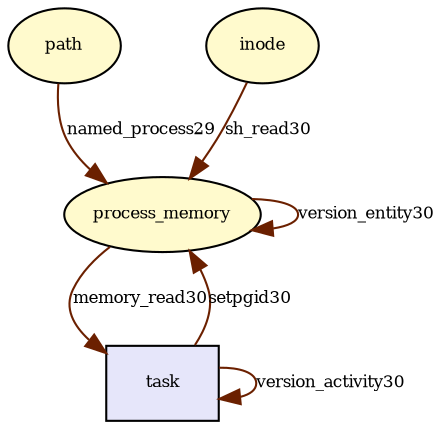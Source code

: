 digraph RGL__DirectedAdjacencyGraph {path[fontsize = 8,label = "path",shape = ellipse, fillcolor="#fffacd", style = filled]

process_memory[fontsize = 8,label = "process_memory",shape = ellipse, fillcolor="#fffacd", style = filled]

path -> process_memory[fontsize = 8,label = "named_process29", color="#6b2000"]

process_memory -> process_memory[fontsize = 8,label = "version_entity30", color="#6b2000"]

inode[fontsize = 8,label = "inode",shape = ellipse, fillcolor="#fffacd", style = filled]

inode -> process_memory[fontsize = 8,label = "sh_read30", color="#6b2000"]

task[fontsize = 8,label = "task",shape = rectangle, fillcolor="#e6e6fa", style = filled]

task -> task[fontsize = 8,label = "version_activity30", color="#6b2000"]

process_memory -> task[fontsize = 8,label = "memory_read30", color="#6b2000"]

task -> process_memory[fontsize = 8,label = "setpgid30", color="#6b2000"]

}